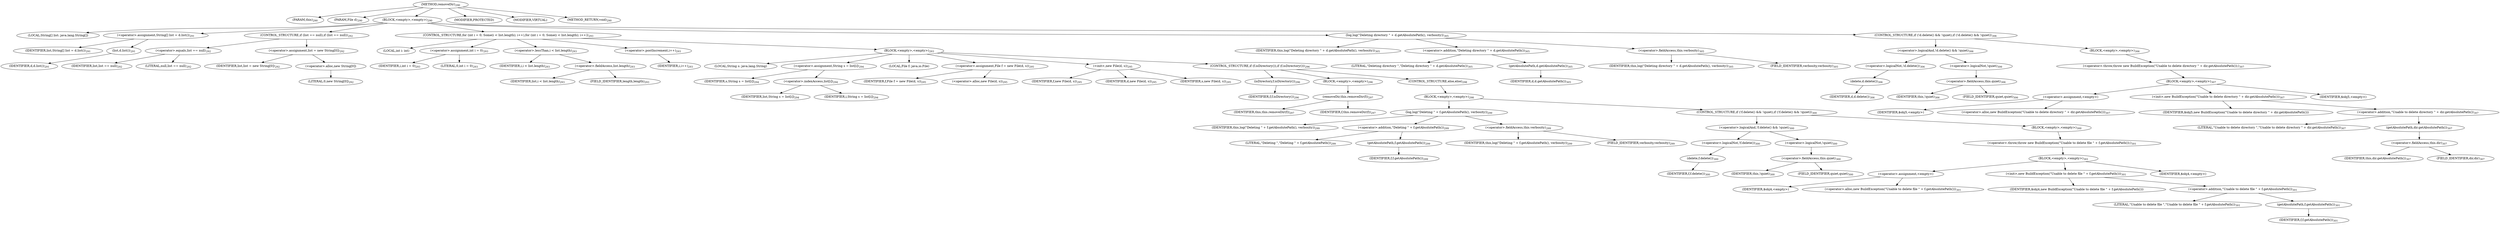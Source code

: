 digraph "removeDir" {  
"502" [label = <(METHOD,removeDir)<SUB>290</SUB>> ]
"26" [label = <(PARAM,this)<SUB>290</SUB>> ]
"503" [label = <(PARAM,File d)<SUB>290</SUB>> ]
"504" [label = <(BLOCK,&lt;empty&gt;,&lt;empty&gt;)<SUB>290</SUB>> ]
"505" [label = <(LOCAL,String[] list: java.lang.String[])> ]
"506" [label = <(&lt;operator&gt;.assignment,String[] list = d.list())<SUB>291</SUB>> ]
"507" [label = <(IDENTIFIER,list,String[] list = d.list())<SUB>291</SUB>> ]
"508" [label = <(list,d.list())<SUB>291</SUB>> ]
"509" [label = <(IDENTIFIER,d,d.list())<SUB>291</SUB>> ]
"510" [label = <(CONTROL_STRUCTURE,if (list == null),if (list == null))<SUB>292</SUB>> ]
"511" [label = <(&lt;operator&gt;.equals,list == null)<SUB>292</SUB>> ]
"512" [label = <(IDENTIFIER,list,list == null)<SUB>292</SUB>> ]
"513" [label = <(LITERAL,null,list == null)<SUB>292</SUB>> ]
"514" [label = <(&lt;operator&gt;.assignment,list = new String[0])<SUB>292</SUB>> ]
"515" [label = <(IDENTIFIER,list,list = new String[0])<SUB>292</SUB>> ]
"516" [label = <(&lt;operator&gt;.alloc,new String[0])> ]
"517" [label = <(LITERAL,0,new String[0])<SUB>292</SUB>> ]
"518" [label = <(CONTROL_STRUCTURE,for (int i = 0; Some(i &lt; list.length); i++),for (int i = 0; Some(i &lt; list.length); i++))<SUB>293</SUB>> ]
"519" [label = <(LOCAL,int i: int)> ]
"520" [label = <(&lt;operator&gt;.assignment,int i = 0)<SUB>293</SUB>> ]
"521" [label = <(IDENTIFIER,i,int i = 0)<SUB>293</SUB>> ]
"522" [label = <(LITERAL,0,int i = 0)<SUB>293</SUB>> ]
"523" [label = <(&lt;operator&gt;.lessThan,i &lt; list.length)<SUB>293</SUB>> ]
"524" [label = <(IDENTIFIER,i,i &lt; list.length)<SUB>293</SUB>> ]
"525" [label = <(&lt;operator&gt;.fieldAccess,list.length)<SUB>293</SUB>> ]
"526" [label = <(IDENTIFIER,list,i &lt; list.length)<SUB>293</SUB>> ]
"527" [label = <(FIELD_IDENTIFIER,length,length)<SUB>293</SUB>> ]
"528" [label = <(&lt;operator&gt;.postIncrement,i++)<SUB>293</SUB>> ]
"529" [label = <(IDENTIFIER,i,i++)<SUB>293</SUB>> ]
"530" [label = <(BLOCK,&lt;empty&gt;,&lt;empty&gt;)<SUB>293</SUB>> ]
"531" [label = <(LOCAL,String s: java.lang.String)> ]
"532" [label = <(&lt;operator&gt;.assignment,String s = list[i])<SUB>294</SUB>> ]
"533" [label = <(IDENTIFIER,s,String s = list[i])<SUB>294</SUB>> ]
"534" [label = <(&lt;operator&gt;.indexAccess,list[i])<SUB>294</SUB>> ]
"535" [label = <(IDENTIFIER,list,String s = list[i])<SUB>294</SUB>> ]
"536" [label = <(IDENTIFIER,i,String s = list[i])<SUB>294</SUB>> ]
"24" [label = <(LOCAL,File f: java.io.File)> ]
"537" [label = <(&lt;operator&gt;.assignment,File f = new File(d, s))<SUB>295</SUB>> ]
"538" [label = <(IDENTIFIER,f,File f = new File(d, s))<SUB>295</SUB>> ]
"539" [label = <(&lt;operator&gt;.alloc,new File(d, s))<SUB>295</SUB>> ]
"540" [label = <(&lt;init&gt;,new File(d, s))<SUB>295</SUB>> ]
"23" [label = <(IDENTIFIER,f,new File(d, s))<SUB>295</SUB>> ]
"541" [label = <(IDENTIFIER,d,new File(d, s))<SUB>295</SUB>> ]
"542" [label = <(IDENTIFIER,s,new File(d, s))<SUB>295</SUB>> ]
"543" [label = <(CONTROL_STRUCTURE,if (f.isDirectory()),if (f.isDirectory()))<SUB>296</SUB>> ]
"544" [label = <(isDirectory,f.isDirectory())<SUB>296</SUB>> ]
"545" [label = <(IDENTIFIER,f,f.isDirectory())<SUB>296</SUB>> ]
"546" [label = <(BLOCK,&lt;empty&gt;,&lt;empty&gt;)<SUB>296</SUB>> ]
"547" [label = <(removeDir,this.removeDir(f))<SUB>297</SUB>> ]
"25" [label = <(IDENTIFIER,this,this.removeDir(f))<SUB>297</SUB>> ]
"548" [label = <(IDENTIFIER,f,this.removeDir(f))<SUB>297</SUB>> ]
"549" [label = <(CONTROL_STRUCTURE,else,else)<SUB>298</SUB>> ]
"550" [label = <(BLOCK,&lt;empty&gt;,&lt;empty&gt;)<SUB>298</SUB>> ]
"551" [label = <(log,log(&quot;Deleting &quot; + f.getAbsolutePath(), verbosity))<SUB>299</SUB>> ]
"27" [label = <(IDENTIFIER,this,log(&quot;Deleting &quot; + f.getAbsolutePath(), verbosity))<SUB>299</SUB>> ]
"552" [label = <(&lt;operator&gt;.addition,&quot;Deleting &quot; + f.getAbsolutePath())<SUB>299</SUB>> ]
"553" [label = <(LITERAL,&quot;Deleting &quot;,&quot;Deleting &quot; + f.getAbsolutePath())<SUB>299</SUB>> ]
"554" [label = <(getAbsolutePath,f.getAbsolutePath())<SUB>299</SUB>> ]
"555" [label = <(IDENTIFIER,f,f.getAbsolutePath())<SUB>299</SUB>> ]
"556" [label = <(&lt;operator&gt;.fieldAccess,this.verbosity)<SUB>299</SUB>> ]
"557" [label = <(IDENTIFIER,this,log(&quot;Deleting &quot; + f.getAbsolutePath(), verbosity))<SUB>299</SUB>> ]
"558" [label = <(FIELD_IDENTIFIER,verbosity,verbosity)<SUB>299</SUB>> ]
"559" [label = <(CONTROL_STRUCTURE,if (!f.delete() &amp;&amp; !quiet),if (!f.delete() &amp;&amp; !quiet))<SUB>300</SUB>> ]
"560" [label = <(&lt;operator&gt;.logicalAnd,!f.delete() &amp;&amp; !quiet)<SUB>300</SUB>> ]
"561" [label = <(&lt;operator&gt;.logicalNot,!f.delete())<SUB>300</SUB>> ]
"562" [label = <(delete,f.delete())<SUB>300</SUB>> ]
"563" [label = <(IDENTIFIER,f,f.delete())<SUB>300</SUB>> ]
"564" [label = <(&lt;operator&gt;.logicalNot,!quiet)<SUB>300</SUB>> ]
"565" [label = <(&lt;operator&gt;.fieldAccess,this.quiet)<SUB>300</SUB>> ]
"566" [label = <(IDENTIFIER,this,!quiet)<SUB>300</SUB>> ]
"567" [label = <(FIELD_IDENTIFIER,quiet,quiet)<SUB>300</SUB>> ]
"568" [label = <(BLOCK,&lt;empty&gt;,&lt;empty&gt;)<SUB>300</SUB>> ]
"569" [label = <(&lt;operator&gt;.throw,throw new BuildException(&quot;Unable to delete file &quot; + f.getAbsolutePath());)<SUB>301</SUB>> ]
"570" [label = <(BLOCK,&lt;empty&gt;,&lt;empty&gt;)<SUB>301</SUB>> ]
"571" [label = <(&lt;operator&gt;.assignment,&lt;empty&gt;)> ]
"572" [label = <(IDENTIFIER,$obj4,&lt;empty&gt;)> ]
"573" [label = <(&lt;operator&gt;.alloc,new BuildException(&quot;Unable to delete file &quot; + f.getAbsolutePath()))<SUB>301</SUB>> ]
"574" [label = <(&lt;init&gt;,new BuildException(&quot;Unable to delete file &quot; + f.getAbsolutePath()))<SUB>301</SUB>> ]
"575" [label = <(IDENTIFIER,$obj4,new BuildException(&quot;Unable to delete file &quot; + f.getAbsolutePath()))> ]
"576" [label = <(&lt;operator&gt;.addition,&quot;Unable to delete file &quot; + f.getAbsolutePath())<SUB>301</SUB>> ]
"577" [label = <(LITERAL,&quot;Unable to delete file &quot;,&quot;Unable to delete file &quot; + f.getAbsolutePath())<SUB>301</SUB>> ]
"578" [label = <(getAbsolutePath,f.getAbsolutePath())<SUB>301</SUB>> ]
"579" [label = <(IDENTIFIER,f,f.getAbsolutePath())<SUB>301</SUB>> ]
"580" [label = <(IDENTIFIER,$obj4,&lt;empty&gt;)> ]
"581" [label = <(log,log(&quot;Deleting directory &quot; + d.getAbsolutePath(), verbosity))<SUB>305</SUB>> ]
"28" [label = <(IDENTIFIER,this,log(&quot;Deleting directory &quot; + d.getAbsolutePath(), verbosity))<SUB>305</SUB>> ]
"582" [label = <(&lt;operator&gt;.addition,&quot;Deleting directory &quot; + d.getAbsolutePath())<SUB>305</SUB>> ]
"583" [label = <(LITERAL,&quot;Deleting directory &quot;,&quot;Deleting directory &quot; + d.getAbsolutePath())<SUB>305</SUB>> ]
"584" [label = <(getAbsolutePath,d.getAbsolutePath())<SUB>305</SUB>> ]
"585" [label = <(IDENTIFIER,d,d.getAbsolutePath())<SUB>305</SUB>> ]
"586" [label = <(&lt;operator&gt;.fieldAccess,this.verbosity)<SUB>305</SUB>> ]
"587" [label = <(IDENTIFIER,this,log(&quot;Deleting directory &quot; + d.getAbsolutePath(), verbosity))<SUB>305</SUB>> ]
"588" [label = <(FIELD_IDENTIFIER,verbosity,verbosity)<SUB>305</SUB>> ]
"589" [label = <(CONTROL_STRUCTURE,if (!d.delete() &amp;&amp; !quiet),if (!d.delete() &amp;&amp; !quiet))<SUB>306</SUB>> ]
"590" [label = <(&lt;operator&gt;.logicalAnd,!d.delete() &amp;&amp; !quiet)<SUB>306</SUB>> ]
"591" [label = <(&lt;operator&gt;.logicalNot,!d.delete())<SUB>306</SUB>> ]
"592" [label = <(delete,d.delete())<SUB>306</SUB>> ]
"593" [label = <(IDENTIFIER,d,d.delete())<SUB>306</SUB>> ]
"594" [label = <(&lt;operator&gt;.logicalNot,!quiet)<SUB>306</SUB>> ]
"595" [label = <(&lt;operator&gt;.fieldAccess,this.quiet)<SUB>306</SUB>> ]
"596" [label = <(IDENTIFIER,this,!quiet)<SUB>306</SUB>> ]
"597" [label = <(FIELD_IDENTIFIER,quiet,quiet)<SUB>306</SUB>> ]
"598" [label = <(BLOCK,&lt;empty&gt;,&lt;empty&gt;)<SUB>306</SUB>> ]
"599" [label = <(&lt;operator&gt;.throw,throw new BuildException(&quot;Unable to delete directory &quot; + dir.getAbsolutePath());)<SUB>307</SUB>> ]
"600" [label = <(BLOCK,&lt;empty&gt;,&lt;empty&gt;)<SUB>307</SUB>> ]
"601" [label = <(&lt;operator&gt;.assignment,&lt;empty&gt;)> ]
"602" [label = <(IDENTIFIER,$obj5,&lt;empty&gt;)> ]
"603" [label = <(&lt;operator&gt;.alloc,new BuildException(&quot;Unable to delete directory &quot; + dir.getAbsolutePath()))<SUB>307</SUB>> ]
"604" [label = <(&lt;init&gt;,new BuildException(&quot;Unable to delete directory &quot; + dir.getAbsolutePath()))<SUB>307</SUB>> ]
"605" [label = <(IDENTIFIER,$obj5,new BuildException(&quot;Unable to delete directory &quot; + dir.getAbsolutePath()))> ]
"606" [label = <(&lt;operator&gt;.addition,&quot;Unable to delete directory &quot; + dir.getAbsolutePath())<SUB>307</SUB>> ]
"607" [label = <(LITERAL,&quot;Unable to delete directory &quot;,&quot;Unable to delete directory &quot; + dir.getAbsolutePath())<SUB>307</SUB>> ]
"608" [label = <(getAbsolutePath,dir.getAbsolutePath())<SUB>307</SUB>> ]
"609" [label = <(&lt;operator&gt;.fieldAccess,this.dir)<SUB>307</SUB>> ]
"610" [label = <(IDENTIFIER,this,dir.getAbsolutePath())<SUB>307</SUB>> ]
"611" [label = <(FIELD_IDENTIFIER,dir,dir)<SUB>307</SUB>> ]
"612" [label = <(IDENTIFIER,$obj5,&lt;empty&gt;)> ]
"613" [label = <(MODIFIER,PROTECTED)> ]
"614" [label = <(MODIFIER,VIRTUAL)> ]
"615" [label = <(METHOD_RETURN,void)<SUB>290</SUB>> ]
  "502" -> "26" 
  "502" -> "503" 
  "502" -> "504" 
  "502" -> "613" 
  "502" -> "614" 
  "502" -> "615" 
  "504" -> "505" 
  "504" -> "506" 
  "504" -> "510" 
  "504" -> "518" 
  "504" -> "581" 
  "504" -> "589" 
  "506" -> "507" 
  "506" -> "508" 
  "508" -> "509" 
  "510" -> "511" 
  "510" -> "514" 
  "511" -> "512" 
  "511" -> "513" 
  "514" -> "515" 
  "514" -> "516" 
  "516" -> "517" 
  "518" -> "519" 
  "518" -> "520" 
  "518" -> "523" 
  "518" -> "528" 
  "518" -> "530" 
  "520" -> "521" 
  "520" -> "522" 
  "523" -> "524" 
  "523" -> "525" 
  "525" -> "526" 
  "525" -> "527" 
  "528" -> "529" 
  "530" -> "531" 
  "530" -> "532" 
  "530" -> "24" 
  "530" -> "537" 
  "530" -> "540" 
  "530" -> "543" 
  "532" -> "533" 
  "532" -> "534" 
  "534" -> "535" 
  "534" -> "536" 
  "537" -> "538" 
  "537" -> "539" 
  "540" -> "23" 
  "540" -> "541" 
  "540" -> "542" 
  "543" -> "544" 
  "543" -> "546" 
  "543" -> "549" 
  "544" -> "545" 
  "546" -> "547" 
  "547" -> "25" 
  "547" -> "548" 
  "549" -> "550" 
  "550" -> "551" 
  "550" -> "559" 
  "551" -> "27" 
  "551" -> "552" 
  "551" -> "556" 
  "552" -> "553" 
  "552" -> "554" 
  "554" -> "555" 
  "556" -> "557" 
  "556" -> "558" 
  "559" -> "560" 
  "559" -> "568" 
  "560" -> "561" 
  "560" -> "564" 
  "561" -> "562" 
  "562" -> "563" 
  "564" -> "565" 
  "565" -> "566" 
  "565" -> "567" 
  "568" -> "569" 
  "569" -> "570" 
  "570" -> "571" 
  "570" -> "574" 
  "570" -> "580" 
  "571" -> "572" 
  "571" -> "573" 
  "574" -> "575" 
  "574" -> "576" 
  "576" -> "577" 
  "576" -> "578" 
  "578" -> "579" 
  "581" -> "28" 
  "581" -> "582" 
  "581" -> "586" 
  "582" -> "583" 
  "582" -> "584" 
  "584" -> "585" 
  "586" -> "587" 
  "586" -> "588" 
  "589" -> "590" 
  "589" -> "598" 
  "590" -> "591" 
  "590" -> "594" 
  "591" -> "592" 
  "592" -> "593" 
  "594" -> "595" 
  "595" -> "596" 
  "595" -> "597" 
  "598" -> "599" 
  "599" -> "600" 
  "600" -> "601" 
  "600" -> "604" 
  "600" -> "612" 
  "601" -> "602" 
  "601" -> "603" 
  "604" -> "605" 
  "604" -> "606" 
  "606" -> "607" 
  "606" -> "608" 
  "608" -> "609" 
  "609" -> "610" 
  "609" -> "611" 
}
